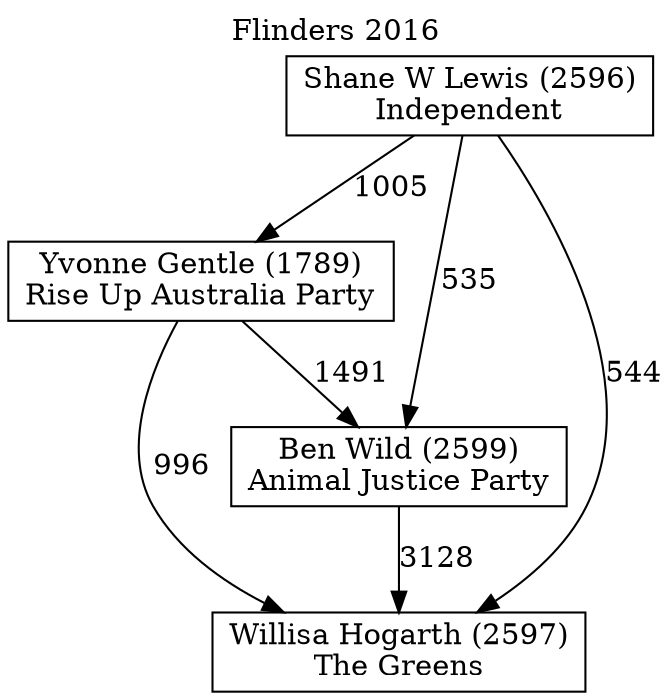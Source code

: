 // House preference flow
digraph "Willisa Hogarth (2597)_Flinders_2016" {
	graph [label="Flinders 2016" labelloc=t mclimit=10]
	node [shape=box]
	"Yvonne Gentle (1789)" [label="Yvonne Gentle (1789)
Rise Up Australia Party"]
	"Ben Wild (2599)" [label="Ben Wild (2599)
Animal Justice Party"]
	"Willisa Hogarth (2597)" [label="Willisa Hogarth (2597)
The Greens"]
	"Shane W Lewis (2596)" [label="Shane W Lewis (2596)
Independent"]
	"Yvonne Gentle (1789)" -> "Ben Wild (2599)" [label=1491]
	"Yvonne Gentle (1789)" -> "Willisa Hogarth (2597)" [label=996]
	"Ben Wild (2599)" -> "Willisa Hogarth (2597)" [label=3128]
	"Shane W Lewis (2596)" -> "Yvonne Gentle (1789)" [label=1005]
	"Shane W Lewis (2596)" -> "Willisa Hogarth (2597)" [label=544]
	"Shane W Lewis (2596)" -> "Ben Wild (2599)" [label=535]
}
